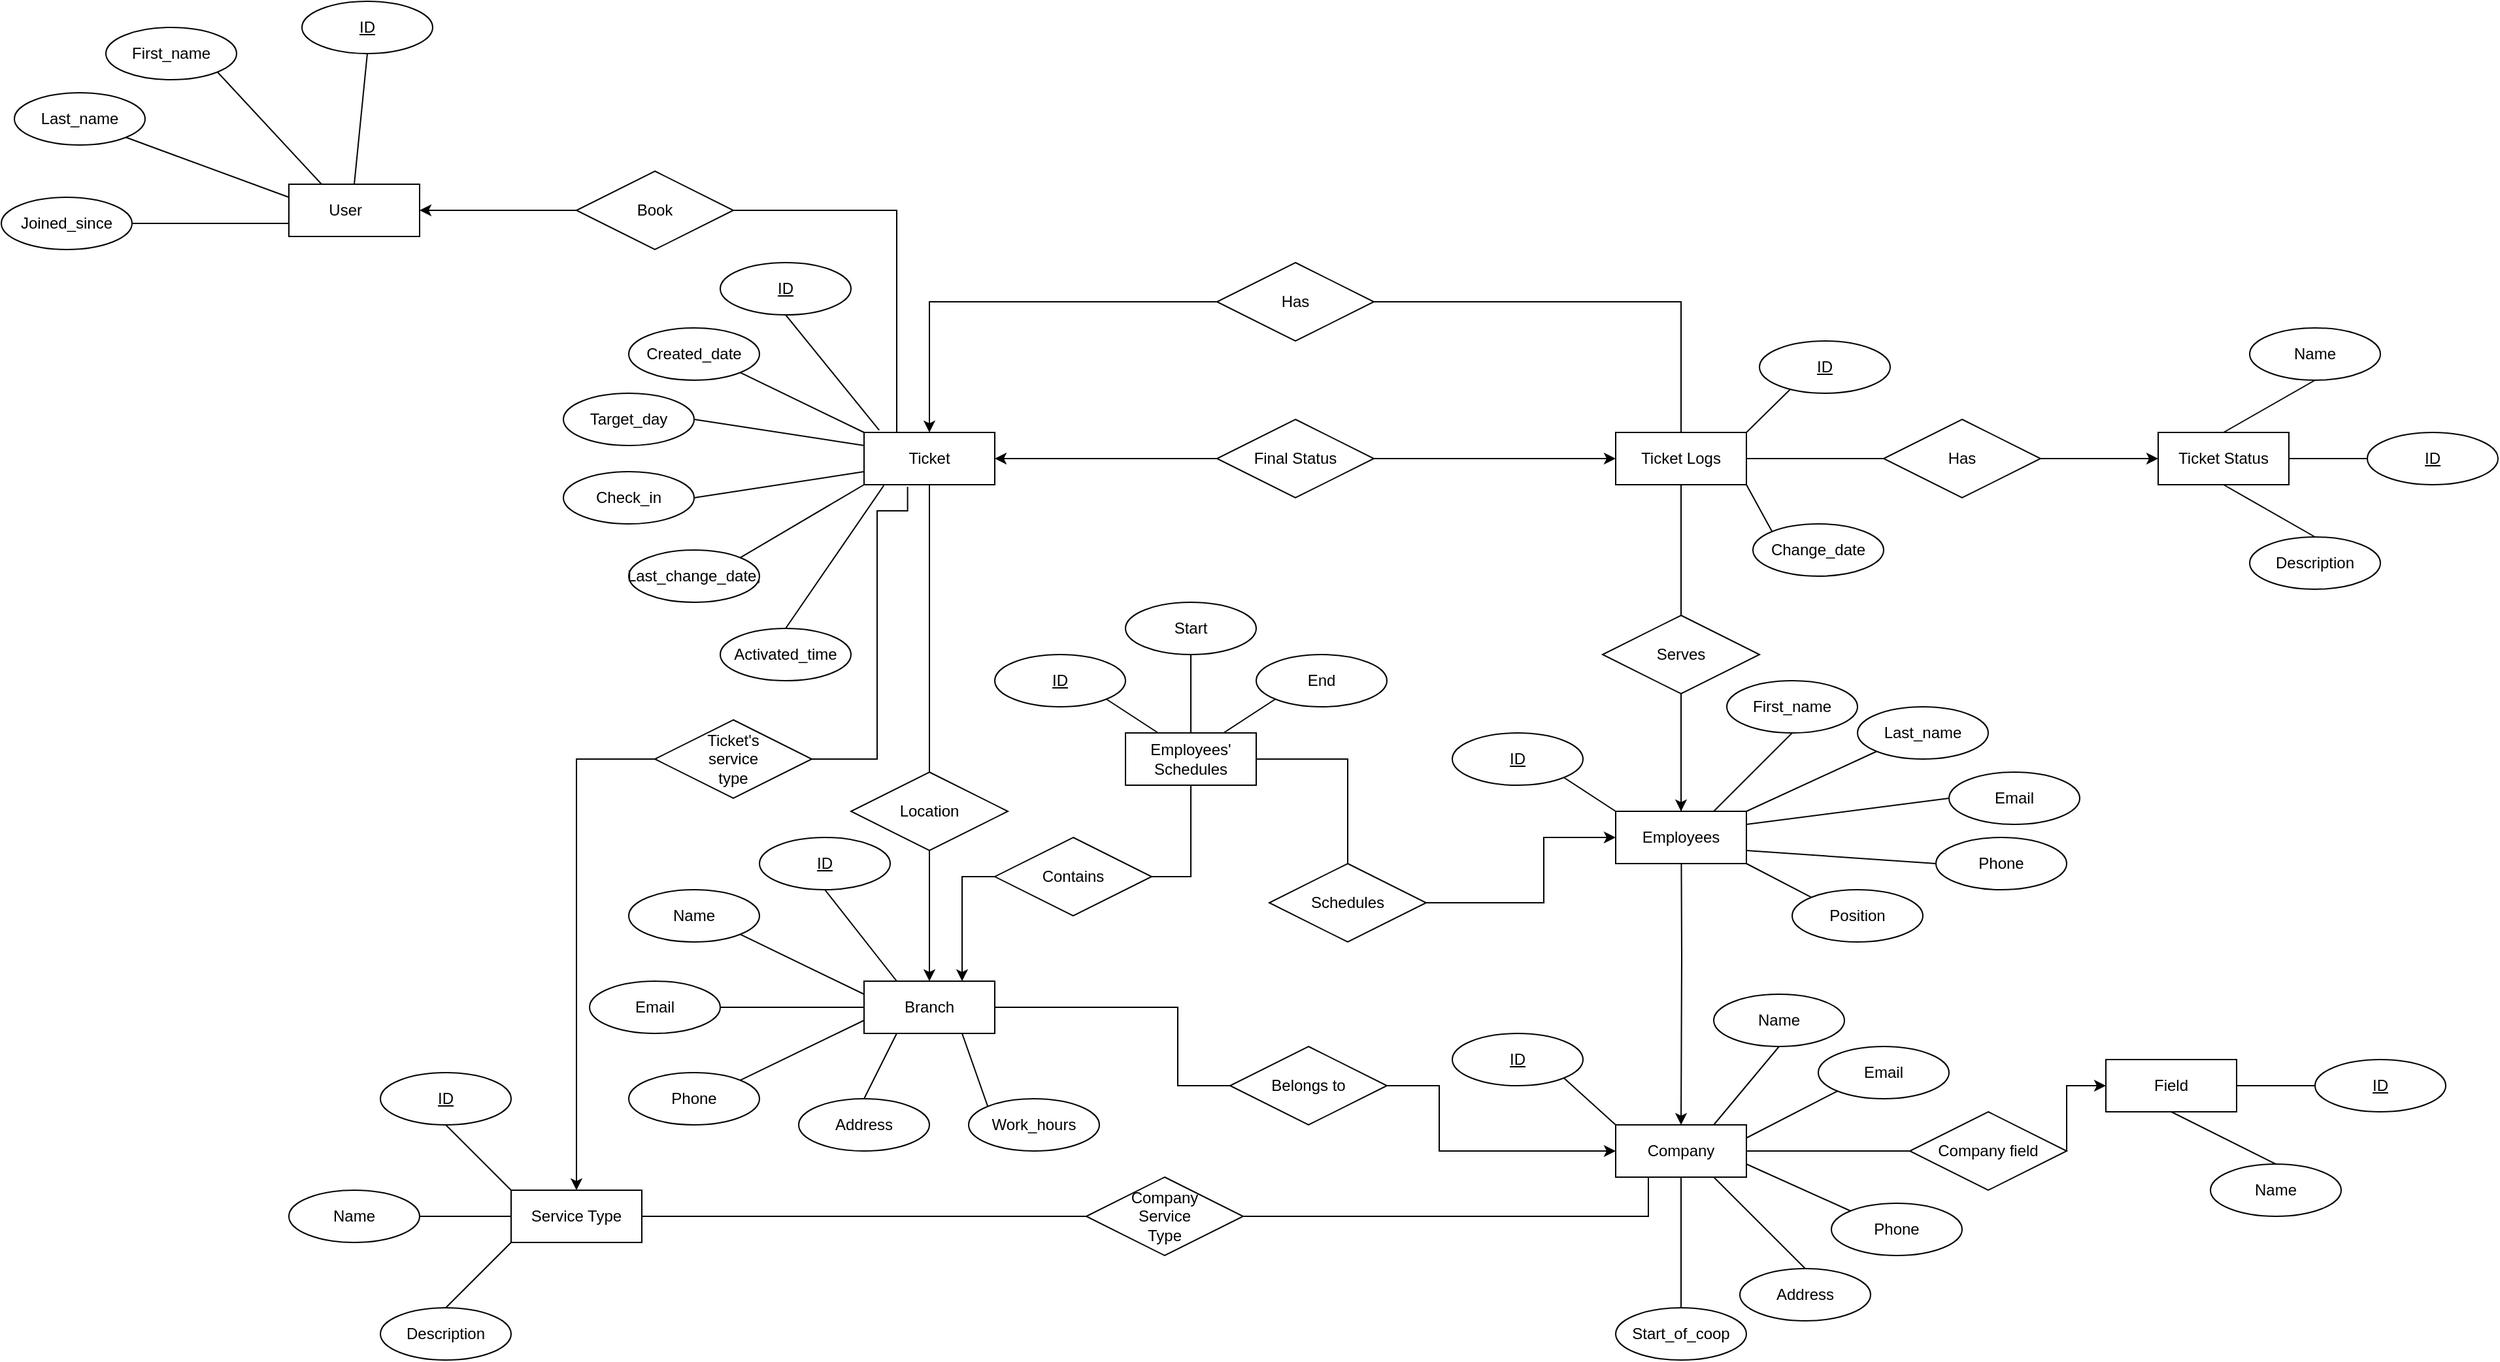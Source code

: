 <mxfile version="17.4.4" type="device"><diagram id="R2lEEEUBdFMjLlhIrx00" name="Page-1"><mxGraphModel dx="1632" dy="1511" grid="1" gridSize="10" guides="1" tooltips="1" connect="1" arrows="1" fold="1" page="1" pageScale="1" pageWidth="850" pageHeight="1100" math="0" shadow="0" extFonts="Permanent Marker^https://fonts.googleapis.com/css?family=Permanent+Marker"><root><mxCell id="0"/><mxCell id="1" parent="0"/><mxCell id="f32I_jaDUziuKx1QwzLD-4" style="edgeStyle=orthogonalEdgeStyle;rounded=0;orthogonalLoop=1;jettySize=auto;html=1;entryX=0;entryY=0.5;entryDx=0;entryDy=0;startArrow=classic;startFill=1;exitX=1;exitY=0.5;exitDx=0;exitDy=0;" parent="1" source="PbuRHkahf-0StaOSiOaG-1" target="PbuRHkahf-0StaOSiOaG-6" edge="1"><mxGeometry relative="1" as="geometry"><mxPoint x="20" y="30" as="sourcePoint"/><mxPoint x="425" y="30.0" as="targetPoint"/></mxGeometry></mxCell><mxCell id="f32I_jaDUziuKx1QwzLD-9" style="edgeStyle=orthogonalEdgeStyle;rounded=0;orthogonalLoop=1;jettySize=auto;html=1;entryX=0.5;entryY=0;entryDx=0;entryDy=0;startArrow=classic;startFill=1;endArrow=none;endFill=0;exitX=0.5;exitY=0;exitDx=0;exitDy=0;" parent="1" source="PbuRHkahf-0StaOSiOaG-1" target="PbuRHkahf-0StaOSiOaG-6" edge="1"><mxGeometry relative="1" as="geometry"><Array as="points"><mxPoint x="-90" y="-90"/><mxPoint x="485" y="-90"/></Array><mxPoint x="-80" as="sourcePoint"/><mxPoint x="485" y="-2.274e-13" as="targetPoint"/></mxGeometry></mxCell><mxCell id="f32I_jaDUziuKx1QwzLD-21" style="edgeStyle=orthogonalEdgeStyle;rounded=0;orthogonalLoop=1;jettySize=auto;html=1;exitX=0.5;exitY=1;exitDx=0;exitDy=0;startArrow=none;startFill=0;endArrow=classic;endFill=1;entryX=0.5;entryY=0;entryDx=0;entryDy=0;" parent="1" source="kaoQ8aSlirqTVfBg7aQL-9" target="PbuRHkahf-0StaOSiOaG-14" edge="1"><mxGeometry relative="1" as="geometry"><mxPoint x="-100" y="60" as="sourcePoint"/><mxPoint x="-100" y="420" as="targetPoint"/><Array as="points"/></mxGeometry></mxCell><mxCell id="f32I_jaDUziuKx1QwzLD-6" style="edgeStyle=orthogonalEdgeStyle;rounded=0;orthogonalLoop=1;jettySize=auto;html=1;startArrow=none;startFill=0;endArrow=classic;endFill=1;exitX=1;exitY=0.5;exitDx=0;exitDy=0;entryX=0;entryY=0.5;entryDx=0;entryDy=0;" parent="1" source="PbuRHkahf-0StaOSiOaG-6" target="PbuRHkahf-0StaOSiOaG-24" edge="1"><mxGeometry relative="1" as="geometry"><mxPoint x="740" y="30.0" as="sourcePoint"/><mxPoint x="830" y="30" as="targetPoint"/></mxGeometry></mxCell><mxCell id="f32I_jaDUziuKx1QwzLD-15" style="edgeStyle=orthogonalEdgeStyle;rounded=0;orthogonalLoop=1;jettySize=auto;html=1;exitX=0.5;exitY=1;exitDx=0;exitDy=0;entryX=0.5;entryY=0;entryDx=0;entryDy=0;startArrow=none;startFill=0;endArrow=classic;endFill=1;" parent="1" source="PbuRHkahf-0StaOSiOaG-6" target="PbuRHkahf-0StaOSiOaG-10" edge="1"><mxGeometry relative="1" as="geometry"><mxPoint x="485" y="60.0" as="sourcePoint"/><mxPoint x="485" y="220.0" as="targetPoint"/></mxGeometry></mxCell><mxCell id="f32I_jaDUziuKx1QwzLD-25" style="edgeStyle=orthogonalEdgeStyle;rounded=0;orthogonalLoop=1;jettySize=auto;html=1;startArrow=none;startFill=0;endArrow=classic;endFill=1;entryX=0.5;entryY=0;entryDx=0;entryDy=0;" parent="1" target="PbuRHkahf-0StaOSiOaG-11" edge="1"><mxGeometry relative="1" as="geometry"><mxPoint x="485" y="420" as="targetPoint"/><mxPoint x="485" y="280.0" as="sourcePoint"/></mxGeometry></mxCell><mxCell id="f32I_jaDUziuKx1QwzLD-23" style="edgeStyle=orthogonalEdgeStyle;rounded=0;orthogonalLoop=1;jettySize=auto;html=1;startArrow=none;startFill=0;endArrow=classic;endFill=1;exitX=1;exitY=0.5;exitDx=0;exitDy=0;entryX=0;entryY=0.5;entryDx=0;entryDy=0;" parent="1" source="kaoQ8aSlirqTVfBg7aQL-13" target="PbuRHkahf-0StaOSiOaG-23" edge="1"><mxGeometry relative="1" as="geometry"><mxPoint x="850.0" y="450" as="targetPoint"/><mxPoint x="545" y="450" as="sourcePoint"/><Array as="points"><mxPoint x="780" y="560"/><mxPoint x="780" y="510"/></Array></mxGeometry></mxCell><mxCell id="f32I_jaDUziuKx1QwzLD-22" style="edgeStyle=orthogonalEdgeStyle;rounded=0;orthogonalLoop=1;jettySize=auto;html=1;entryX=0;entryY=0.5;entryDx=0;entryDy=0;startArrow=none;startFill=0;endArrow=classic;endFill=1;exitX=1;exitY=0.5;exitDx=0;exitDy=0;" parent="1" source="kaoQ8aSlirqTVfBg7aQL-11" target="PbuRHkahf-0StaOSiOaG-11" edge="1"><mxGeometry relative="1" as="geometry"><mxPoint x="20" y="450" as="sourcePoint"/><mxPoint x="425" y="450" as="targetPoint"/><Array as="points"><mxPoint x="300" y="510"/><mxPoint x="300" y="560"/></Array></mxGeometry></mxCell><mxCell id="f32I_jaDUziuKx1QwzLD-26" style="edgeStyle=orthogonalEdgeStyle;rounded=0;orthogonalLoop=1;jettySize=auto;html=1;exitX=0.75;exitY=0;exitDx=0;exitDy=0;startArrow=classic;startFill=1;endArrow=none;endFill=0;entryX=0.5;entryY=1;entryDx=0;entryDy=0;" parent="1" source="PbuRHkahf-0StaOSiOaG-14" target="PbuRHkahf-0StaOSiOaG-13" edge="1"><mxGeometry relative="1" as="geometry"><mxPoint x="100" y="300" as="targetPoint"/><mxPoint x="-40" y="420" as="sourcePoint"/><Array as="points"><mxPoint x="-65" y="350"/><mxPoint x="110" y="350"/></Array></mxGeometry></mxCell><mxCell id="PbuRHkahf-0StaOSiOaG-20" style="edgeStyle=orthogonalEdgeStyle;rounded=0;orthogonalLoop=1;jettySize=auto;html=1;entryX=0.5;entryY=0;entryDx=0;entryDy=0;exitX=0.333;exitY=1.042;exitDx=0;exitDy=0;exitPerimeter=0;" parent="1" source="PbuRHkahf-0StaOSiOaG-1" target="PbuRHkahf-0StaOSiOaG-16" edge="1"><mxGeometry relative="1" as="geometry"><Array as="points"><mxPoint x="-107" y="70"/><mxPoint x="-130" y="70"/><mxPoint x="-130" y="260"/><mxPoint x="-360" y="260"/></Array><mxPoint x="-110" y="70" as="sourcePoint"/></mxGeometry></mxCell><mxCell id="PbuRHkahf-0StaOSiOaG-27" style="edgeStyle=orthogonalEdgeStyle;rounded=0;orthogonalLoop=1;jettySize=auto;html=1;exitX=0;exitY=0.5;exitDx=0;exitDy=0;entryX=1;entryY=0.5;entryDx=0;entryDy=0;endArrow=classic;endFill=1;startArrow=none;" parent="1" source="kaoQ8aSlirqTVfBg7aQL-6" target="PbuRHkahf-0StaOSiOaG-25" edge="1"><mxGeometry relative="1" as="geometry"/></mxCell><mxCell id="PbuRHkahf-0StaOSiOaG-1" value="Ticket" style="whiteSpace=wrap;html=1;align=center;" parent="1" vertex="1"><mxGeometry x="-140" y="10" width="100" height="40" as="geometry"/></mxCell><mxCell id="PbuRHkahf-0StaOSiOaG-4" value="Final Status" style="shape=rhombus;perimeter=rhombusPerimeter;whiteSpace=wrap;html=1;align=center;" parent="1" vertex="1"><mxGeometry x="130" width="120" height="60" as="geometry"/></mxCell><mxCell id="PbuRHkahf-0StaOSiOaG-6" value="Ticket Logs" style="whiteSpace=wrap;html=1;align=center;" parent="1" vertex="1"><mxGeometry x="435" y="10" width="100" height="40" as="geometry"/></mxCell><mxCell id="PbuRHkahf-0StaOSiOaG-7" value="Has" style="shape=rhombus;perimeter=rhombusPerimeter;whiteSpace=wrap;html=1;align=center;" parent="1" vertex="1"><mxGeometry x="130" y="-120" width="120" height="60" as="geometry"/></mxCell><mxCell id="PbuRHkahf-0StaOSiOaG-8" value="Has" style="shape=rhombus;perimeter=rhombusPerimeter;whiteSpace=wrap;html=1;align=center;" parent="1" vertex="1"><mxGeometry x="640" width="120" height="60" as="geometry"/></mxCell><mxCell id="PbuRHkahf-0StaOSiOaG-9" value="Serves" style="shape=rhombus;perimeter=rhombusPerimeter;whiteSpace=wrap;html=1;align=center;" parent="1" vertex="1"><mxGeometry x="425" y="150" width="120" height="60" as="geometry"/></mxCell><mxCell id="PbuRHkahf-0StaOSiOaG-10" value="Employees" style="whiteSpace=wrap;html=1;align=center;" parent="1" vertex="1"><mxGeometry x="435" y="300" width="100" height="40" as="geometry"/></mxCell><mxCell id="PbuRHkahf-0StaOSiOaG-11" value="Company" style="whiteSpace=wrap;html=1;align=center;" parent="1" vertex="1"><mxGeometry x="435" y="540" width="100" height="40" as="geometry"/></mxCell><mxCell id="PbuRHkahf-0StaOSiOaG-110" style="edgeStyle=orthogonalEdgeStyle;rounded=0;orthogonalLoop=1;jettySize=auto;html=1;exitX=1;exitY=0.5;exitDx=0;exitDy=0;entryX=0;entryY=0.5;entryDx=0;entryDy=0;endArrow=classic;endFill=1;" parent="1" source="PbuRHkahf-0StaOSiOaG-13" target="PbuRHkahf-0StaOSiOaG-10" edge="1"><mxGeometry relative="1" as="geometry"><Array as="points"><mxPoint x="230" y="260"/><mxPoint x="230" y="370"/><mxPoint x="380" y="370"/><mxPoint x="380" y="320"/></Array></mxGeometry></mxCell><mxCell id="PbuRHkahf-0StaOSiOaG-13" value="Employees' Schedules" style="whiteSpace=wrap;html=1;align=center;" parent="1" vertex="1"><mxGeometry x="60" y="240" width="100" height="40" as="geometry"/></mxCell><mxCell id="PbuRHkahf-0StaOSiOaG-14" value="Branch" style="whiteSpace=wrap;html=1;align=center;" parent="1" vertex="1"><mxGeometry x="-140" y="430" width="100" height="40" as="geometry"/></mxCell><mxCell id="PbuRHkahf-0StaOSiOaG-15" value="Contains" style="shape=rhombus;perimeter=rhombusPerimeter;whiteSpace=wrap;html=1;align=center;" parent="1" vertex="1"><mxGeometry x="-40" y="320" width="120" height="60" as="geometry"/></mxCell><mxCell id="PbuRHkahf-0StaOSiOaG-21" style="edgeStyle=orthogonalEdgeStyle;rounded=0;orthogonalLoop=1;jettySize=auto;html=1;exitX=1;exitY=0.5;exitDx=0;exitDy=0;endArrow=none;endFill=0;entryX=0.25;entryY=1;entryDx=0;entryDy=0;" parent="1" source="PbuRHkahf-0StaOSiOaG-16" target="PbuRHkahf-0StaOSiOaG-11" edge="1"><mxGeometry relative="1" as="geometry"><mxPoint x="470" y="560" as="targetPoint"/><Array as="points"><mxPoint x="460" y="610"/></Array></mxGeometry></mxCell><mxCell id="PbuRHkahf-0StaOSiOaG-16" value="Service Type" style="whiteSpace=wrap;html=1;align=center;" parent="1" vertex="1"><mxGeometry x="-410" y="590" width="100" height="40" as="geometry"/></mxCell><mxCell id="PbuRHkahf-0StaOSiOaG-22" value="Company&lt;br&gt;&amp;nbsp;Service&amp;nbsp;&lt;br&gt;Type" style="shape=rhombus;perimeter=rhombusPerimeter;whiteSpace=wrap;html=1;align=center;" parent="1" vertex="1"><mxGeometry x="30" y="580" width="120" height="60" as="geometry"/></mxCell><mxCell id="PbuRHkahf-0StaOSiOaG-23" value="Field" style="whiteSpace=wrap;html=1;align=center;" parent="1" vertex="1"><mxGeometry x="810" y="490" width="100" height="40" as="geometry"/></mxCell><mxCell id="PbuRHkahf-0StaOSiOaG-24" value="Ticket Status" style="whiteSpace=wrap;html=1;align=center;" parent="1" vertex="1"><mxGeometry x="850" y="10" width="100" height="40" as="geometry"/></mxCell><mxCell id="PbuRHkahf-0StaOSiOaG-25" value="&amp;nbsp;User&amp;nbsp; &amp;nbsp; &amp;nbsp;" style="whiteSpace=wrap;html=1;align=center;" parent="1" vertex="1"><mxGeometry x="-580" y="-180" width="100" height="40" as="geometry"/></mxCell><mxCell id="PbuRHkahf-0StaOSiOaG-29" value="First_name" style="ellipse;whiteSpace=wrap;html=1;align=center;" parent="1" vertex="1"><mxGeometry x="-720" y="-300" width="100" height="40" as="geometry"/></mxCell><mxCell id="PbuRHkahf-0StaOSiOaG-40" value="Last_name" style="ellipse;whiteSpace=wrap;html=1;align=center;" parent="1" vertex="1"><mxGeometry x="-790" y="-250" width="100" height="40" as="geometry"/></mxCell><mxCell id="PbuRHkahf-0StaOSiOaG-45" value="" style="endArrow=none;html=1;rounded=0;exitX=1;exitY=1;exitDx=0;exitDy=0;entryX=0.25;entryY=0;entryDx=0;entryDy=0;" parent="1" source="PbuRHkahf-0StaOSiOaG-29" target="PbuRHkahf-0StaOSiOaG-25" edge="1"><mxGeometry relative="1" as="geometry"><mxPoint x="-680" y="-160" as="sourcePoint"/><mxPoint x="-520" y="-160" as="targetPoint"/></mxGeometry></mxCell><mxCell id="PbuRHkahf-0StaOSiOaG-47" value="" style="endArrow=none;html=1;rounded=0;exitX=1;exitY=1;exitDx=0;exitDy=0;entryX=0;entryY=0.25;entryDx=0;entryDy=0;" parent="1" source="PbuRHkahf-0StaOSiOaG-40" target="PbuRHkahf-0StaOSiOaG-25" edge="1"><mxGeometry relative="1" as="geometry"><mxPoint x="-660" y="-250" as="sourcePoint"/><mxPoint x="-545" y="-170" as="targetPoint"/><Array as="points"/></mxGeometry></mxCell><mxCell id="PbuRHkahf-0StaOSiOaG-53" value="Last_change_date," style="ellipse;whiteSpace=wrap;html=1;align=center;" parent="1" vertex="1"><mxGeometry x="-320" y="100" width="100" height="40" as="geometry"/></mxCell><mxCell id="PbuRHkahf-0StaOSiOaG-57" value="Check_in" style="ellipse;whiteSpace=wrap;html=1;align=center;" parent="1" vertex="1"><mxGeometry x="-370" y="40" width="100" height="40" as="geometry"/></mxCell><mxCell id="PbuRHkahf-0StaOSiOaG-58" value="Target_day" style="ellipse;whiteSpace=wrap;html=1;align=center;" parent="1" vertex="1"><mxGeometry x="-370" y="-20" width="100" height="40" as="geometry"/></mxCell><mxCell id="PbuRHkahf-0StaOSiOaG-59" value="Created_date" style="ellipse;whiteSpace=wrap;html=1;align=center;" parent="1" vertex="1"><mxGeometry x="-320" y="-70" width="100" height="40" as="geometry"/></mxCell><mxCell id="PbuRHkahf-0StaOSiOaG-60" value="ID" style="ellipse;whiteSpace=wrap;html=1;align=center;fontStyle=4;" parent="1" vertex="1"><mxGeometry x="-250" y="-120" width="100" height="40" as="geometry"/></mxCell><mxCell id="PbuRHkahf-0StaOSiOaG-61" value="Activated_time" style="ellipse;whiteSpace=wrap;html=1;align=center;" parent="1" vertex="1"><mxGeometry x="-250" y="160" width="100" height="40" as="geometry"/></mxCell><mxCell id="PbuRHkahf-0StaOSiOaG-63" value="" style="endArrow=none;html=1;rounded=0;entryX=0;entryY=0.75;entryDx=0;entryDy=0;" parent="1" target="PbuRHkahf-0StaOSiOaG-1" edge="1"><mxGeometry relative="1" as="geometry"><mxPoint x="-270" y="60" as="sourcePoint"/><mxPoint x="-110" y="60" as="targetPoint"/></mxGeometry></mxCell><mxCell id="PbuRHkahf-0StaOSiOaG-64" value="" style="endArrow=none;html=1;rounded=0;entryX=0;entryY=0.25;entryDx=0;entryDy=0;exitX=1;exitY=0.5;exitDx=0;exitDy=0;" parent="1" source="PbuRHkahf-0StaOSiOaG-58" target="PbuRHkahf-0StaOSiOaG-1" edge="1"><mxGeometry relative="1" as="geometry"><mxPoint x="-260" y="70" as="sourcePoint"/><mxPoint x="-130.0" y="50" as="targetPoint"/></mxGeometry></mxCell><mxCell id="PbuRHkahf-0StaOSiOaG-65" value="" style="endArrow=none;html=1;rounded=0;entryX=0;entryY=1;entryDx=0;entryDy=0;exitX=1;exitY=0;exitDx=0;exitDy=0;" parent="1" source="PbuRHkahf-0StaOSiOaG-53" target="PbuRHkahf-0StaOSiOaG-1" edge="1"><mxGeometry relative="1" as="geometry"><mxPoint x="-260" y="70" as="sourcePoint"/><mxPoint x="-130.0" y="50" as="targetPoint"/></mxGeometry></mxCell><mxCell id="PbuRHkahf-0StaOSiOaG-66" value="" style="endArrow=none;html=1;rounded=0;entryX=0.151;entryY=1.016;entryDx=0;entryDy=0;exitX=0.5;exitY=0;exitDx=0;exitDy=0;entryPerimeter=0;" parent="1" source="PbuRHkahf-0StaOSiOaG-61" target="PbuRHkahf-0StaOSiOaG-1" edge="1"><mxGeometry relative="1" as="geometry"><mxPoint x="-210.0" y="130" as="sourcePoint"/><mxPoint x="-130.0" y="60" as="targetPoint"/></mxGeometry></mxCell><mxCell id="PbuRHkahf-0StaOSiOaG-67" value="" style="endArrow=none;html=1;rounded=0;entryX=0.116;entryY=-0.043;entryDx=0;entryDy=0;exitX=0.5;exitY=1;exitDx=0;exitDy=0;entryPerimeter=0;" parent="1" source="PbuRHkahf-0StaOSiOaG-60" target="PbuRHkahf-0StaOSiOaG-1" edge="1"><mxGeometry relative="1" as="geometry"><mxPoint x="-260.0" y="10" as="sourcePoint"/><mxPoint x="-130.0" y="30" as="targetPoint"/></mxGeometry></mxCell><mxCell id="PbuRHkahf-0StaOSiOaG-68" value="" style="endArrow=none;html=1;rounded=0;exitX=1;exitY=1;exitDx=0;exitDy=0;entryX=0;entryY=0;entryDx=0;entryDy=0;" parent="1" source="PbuRHkahf-0StaOSiOaG-59" target="PbuRHkahf-0StaOSiOaG-1" edge="1"><mxGeometry relative="1" as="geometry"><mxPoint x="-190.0" y="-70" as="sourcePoint"/><mxPoint x="-170" as="targetPoint"/><Array as="points"/></mxGeometry></mxCell><mxCell id="PbuRHkahf-0StaOSiOaG-69" value="ID" style="ellipse;whiteSpace=wrap;html=1;align=center;fontStyle=4;" parent="1" vertex="1"><mxGeometry x="545" y="-60" width="100" height="40" as="geometry"/></mxCell><mxCell id="PbuRHkahf-0StaOSiOaG-72" value="Change_date" style="ellipse;whiteSpace=wrap;html=1;align=center;" parent="1" vertex="1"><mxGeometry x="540" y="80" width="100" height="40" as="geometry"/></mxCell><mxCell id="PbuRHkahf-0StaOSiOaG-74" value="" style="endArrow=none;html=1;rounded=0;entryX=0;entryY=0;entryDx=0;entryDy=0;exitX=1;exitY=1;exitDx=0;exitDy=0;" parent="1" source="PbuRHkahf-0StaOSiOaG-6" target="PbuRHkahf-0StaOSiOaG-72" edge="1"><mxGeometry relative="1" as="geometry"><mxPoint x="500" y="40" as="sourcePoint"/><mxPoint x="660" y="40" as="targetPoint"/></mxGeometry></mxCell><mxCell id="PbuRHkahf-0StaOSiOaG-75" value="" style="endArrow=none;html=1;rounded=0;entryX=0.234;entryY=0.928;entryDx=0;entryDy=0;exitX=1;exitY=0;exitDx=0;exitDy=0;entryPerimeter=0;" parent="1" source="PbuRHkahf-0StaOSiOaG-6" target="PbuRHkahf-0StaOSiOaG-69" edge="1"><mxGeometry relative="1" as="geometry"><mxPoint x="545" y="60" as="sourcePoint"/><mxPoint x="624.854" y="95.774" as="targetPoint"/></mxGeometry></mxCell><mxCell id="PbuRHkahf-0StaOSiOaG-77" value="ID" style="ellipse;whiteSpace=wrap;html=1;align=center;fontStyle=4;" parent="1" vertex="1"><mxGeometry x="310" y="470" width="100" height="40" as="geometry"/></mxCell><mxCell id="PbuRHkahf-0StaOSiOaG-79" value="" style="endArrow=none;html=1;rounded=0;entryX=0;entryY=0;entryDx=0;entryDy=0;exitX=1;exitY=1;exitDx=0;exitDy=0;" parent="1" source="PbuRHkahf-0StaOSiOaG-77" target="PbuRHkahf-0StaOSiOaG-11" edge="1"><mxGeometry relative="1" as="geometry"><mxPoint x="400" y="460" as="sourcePoint"/><mxPoint x="560" y="460" as="targetPoint"/></mxGeometry></mxCell><mxCell id="PbuRHkahf-0StaOSiOaG-81" value="Name" style="ellipse;whiteSpace=wrap;html=1;align=center;" parent="1" vertex="1"><mxGeometry x="510" y="440" width="100" height="40" as="geometry"/></mxCell><mxCell id="PbuRHkahf-0StaOSiOaG-82" value="Email" style="ellipse;whiteSpace=wrap;html=1;align=center;" parent="1" vertex="1"><mxGeometry x="590" y="480" width="100" height="40" as="geometry"/></mxCell><mxCell id="PbuRHkahf-0StaOSiOaG-83" value="" style="endArrow=none;html=1;rounded=0;entryX=0.5;entryY=1;entryDx=0;entryDy=0;exitX=0.75;exitY=0;exitDx=0;exitDy=0;" parent="1" source="PbuRHkahf-0StaOSiOaG-11" target="PbuRHkahf-0StaOSiOaG-81" edge="1"><mxGeometry relative="1" as="geometry"><mxPoint x="540" y="490" as="sourcePoint"/><mxPoint x="740" y="520" as="targetPoint"/></mxGeometry></mxCell><mxCell id="PbuRHkahf-0StaOSiOaG-84" value="" style="endArrow=none;html=1;rounded=0;exitX=1;exitY=0.25;exitDx=0;exitDy=0;entryX=0;entryY=1;entryDx=0;entryDy=0;" parent="1" source="PbuRHkahf-0StaOSiOaG-11" target="PbuRHkahf-0StaOSiOaG-82" edge="1"><mxGeometry relative="1" as="geometry"><mxPoint x="560" y="530" as="sourcePoint"/><mxPoint x="740" y="520" as="targetPoint"/></mxGeometry></mxCell><mxCell id="PbuRHkahf-0StaOSiOaG-85" value="Phone" style="ellipse;whiteSpace=wrap;html=1;align=center;" parent="1" vertex="1"><mxGeometry x="600" y="600" width="100" height="40" as="geometry"/></mxCell><mxCell id="PbuRHkahf-0StaOSiOaG-86" value="" style="endArrow=none;html=1;rounded=0;entryX=0;entryY=0;entryDx=0;entryDy=0;exitX=1;exitY=0.75;exitDx=0;exitDy=0;" parent="1" source="PbuRHkahf-0StaOSiOaG-11" target="PbuRHkahf-0StaOSiOaG-85" edge="1"><mxGeometry relative="1" as="geometry"><mxPoint x="530" y="540" as="sourcePoint"/><mxPoint x="614.854" y="484.226" as="targetPoint"/></mxGeometry></mxCell><mxCell id="PbuRHkahf-0StaOSiOaG-87" value="Address" style="ellipse;whiteSpace=wrap;html=1;align=center;" parent="1" vertex="1"><mxGeometry x="530" y="650" width="100" height="40" as="geometry"/></mxCell><mxCell id="PbuRHkahf-0StaOSiOaG-88" value="" style="endArrow=none;html=1;rounded=0;entryX=0.5;entryY=0;entryDx=0;entryDy=0;exitX=0.75;exitY=1;exitDx=0;exitDy=0;" parent="1" source="PbuRHkahf-0StaOSiOaG-11" target="PbuRHkahf-0StaOSiOaG-87" edge="1"><mxGeometry relative="1" as="geometry"><mxPoint x="545" y="530" as="sourcePoint"/><mxPoint x="614.854" y="555.774" as="targetPoint"/></mxGeometry></mxCell><mxCell id="PbuRHkahf-0StaOSiOaG-89" value="Start_of_coop" style="ellipse;whiteSpace=wrap;html=1;align=center;" parent="1" vertex="1"><mxGeometry x="435" y="680" width="100" height="40" as="geometry"/></mxCell><mxCell id="PbuRHkahf-0StaOSiOaG-90" value="" style="endArrow=none;html=1;rounded=0;entryX=0.5;entryY=1;entryDx=0;entryDy=0;exitX=0.5;exitY=0;exitDx=0;exitDy=0;" parent="1" source="PbuRHkahf-0StaOSiOaG-89" target="PbuRHkahf-0StaOSiOaG-11" edge="1"><mxGeometry relative="1" as="geometry"><mxPoint x="520" y="500" as="sourcePoint"/><mxPoint x="595" y="440" as="targetPoint"/></mxGeometry></mxCell><mxCell id="PbuRHkahf-0StaOSiOaG-91" value="ID" style="ellipse;whiteSpace=wrap;html=1;align=center;fontStyle=4;" parent="1" vertex="1"><mxGeometry x="-220" y="320" width="100" height="40" as="geometry"/></mxCell><mxCell id="PbuRHkahf-0StaOSiOaG-92" value="Name" style="ellipse;whiteSpace=wrap;html=1;align=center;" parent="1" vertex="1"><mxGeometry x="-320" y="360" width="100" height="40" as="geometry"/></mxCell><mxCell id="PbuRHkahf-0StaOSiOaG-93" value="Email" style="ellipse;whiteSpace=wrap;html=1;align=center;" parent="1" vertex="1"><mxGeometry x="-350" y="430" width="100" height="40" as="geometry"/></mxCell><mxCell id="PbuRHkahf-0StaOSiOaG-94" value="Phone" style="ellipse;whiteSpace=wrap;html=1;align=center;" parent="1" vertex="1"><mxGeometry x="-320" y="500" width="100" height="40" as="geometry"/></mxCell><mxCell id="PbuRHkahf-0StaOSiOaG-95" value="Address" style="ellipse;whiteSpace=wrap;html=1;align=center;" parent="1" vertex="1"><mxGeometry x="-190" y="520" width="100" height="40" as="geometry"/></mxCell><mxCell id="PbuRHkahf-0StaOSiOaG-96" value="Work_hours" style="ellipse;whiteSpace=wrap;html=1;align=center;" parent="1" vertex="1"><mxGeometry x="-60" y="520" width="100" height="40" as="geometry"/></mxCell><mxCell id="PbuRHkahf-0StaOSiOaG-98" value="" style="endArrow=none;html=1;rounded=0;exitX=0.5;exitY=1;exitDx=0;exitDy=0;entryX=0.25;entryY=0;entryDx=0;entryDy=0;" parent="1" source="PbuRHkahf-0StaOSiOaG-91" target="PbuRHkahf-0StaOSiOaG-14" edge="1"><mxGeometry relative="1" as="geometry"><mxPoint x="-220" y="380" as="sourcePoint"/><mxPoint x="-60" y="380" as="targetPoint"/></mxGeometry></mxCell><mxCell id="PbuRHkahf-0StaOSiOaG-99" value="" style="endArrow=none;html=1;rounded=0;exitX=1;exitY=1;exitDx=0;exitDy=0;entryX=0;entryY=0.25;entryDx=0;entryDy=0;" parent="1" source="PbuRHkahf-0StaOSiOaG-92" target="PbuRHkahf-0StaOSiOaG-14" edge="1"><mxGeometry relative="1" as="geometry"><mxPoint x="-180.0" y="370" as="sourcePoint"/><mxPoint x="-150" y="430" as="targetPoint"/></mxGeometry></mxCell><mxCell id="PbuRHkahf-0StaOSiOaG-100" value="" style="endArrow=none;html=1;rounded=0;exitX=1;exitY=0.5;exitDx=0;exitDy=0;entryX=0;entryY=0.5;entryDx=0;entryDy=0;" parent="1" source="PbuRHkahf-0StaOSiOaG-93" target="PbuRHkahf-0StaOSiOaG-14" edge="1"><mxGeometry relative="1" as="geometry"><mxPoint x="-210.0" y="410" as="sourcePoint"/><mxPoint x="-200" y="440" as="targetPoint"/></mxGeometry></mxCell><mxCell id="PbuRHkahf-0StaOSiOaG-101" value="" style="endArrow=none;html=1;rounded=0;exitX=1;exitY=0;exitDx=0;exitDy=0;entryX=0;entryY=0.75;entryDx=0;entryDy=0;" parent="1" source="PbuRHkahf-0StaOSiOaG-94" target="PbuRHkahf-0StaOSiOaG-14" edge="1"><mxGeometry relative="1" as="geometry"><mxPoint x="-224.854" y="404.226" as="sourcePoint"/><mxPoint x="-130.0" y="440" as="targetPoint"/></mxGeometry></mxCell><mxCell id="PbuRHkahf-0StaOSiOaG-102" value="" style="endArrow=none;html=1;rounded=0;exitX=0.5;exitY=0;exitDx=0;exitDy=0;entryX=0.25;entryY=1;entryDx=0;entryDy=0;" parent="1" source="PbuRHkahf-0StaOSiOaG-95" target="PbuRHkahf-0StaOSiOaG-14" edge="1"><mxGeometry relative="1" as="geometry"><mxPoint x="-180" y="430" as="sourcePoint"/><mxPoint x="-20" y="430" as="targetPoint"/></mxGeometry></mxCell><mxCell id="PbuRHkahf-0StaOSiOaG-103" value="" style="endArrow=none;html=1;rounded=0;exitX=0;exitY=0;exitDx=0;exitDy=0;entryX=0.75;entryY=1;entryDx=0;entryDy=0;" parent="1" source="PbuRHkahf-0StaOSiOaG-96" target="PbuRHkahf-0StaOSiOaG-14" edge="1"><mxGeometry relative="1" as="geometry"><mxPoint x="-130.0" y="530" as="sourcePoint"/><mxPoint x="-105.0" y="480" as="targetPoint"/></mxGeometry></mxCell><mxCell id="PbuRHkahf-0StaOSiOaG-104" value="ID" style="ellipse;whiteSpace=wrap;html=1;align=center;fontStyle=4;" parent="1" vertex="1"><mxGeometry x="-510" y="500" width="100" height="40" as="geometry"/></mxCell><mxCell id="PbuRHkahf-0StaOSiOaG-105" value="Name" style="ellipse;whiteSpace=wrap;html=1;align=center;" parent="1" vertex="1"><mxGeometry x="-580" y="590" width="100" height="40" as="geometry"/></mxCell><mxCell id="PbuRHkahf-0StaOSiOaG-106" value="Description" style="ellipse;whiteSpace=wrap;html=1;align=center;" parent="1" vertex="1"><mxGeometry x="-510" y="680" width="100" height="40" as="geometry"/></mxCell><mxCell id="PbuRHkahf-0StaOSiOaG-107" value="" style="endArrow=none;html=1;rounded=0;exitX=0.5;exitY=0;exitDx=0;exitDy=0;entryX=0;entryY=1;entryDx=0;entryDy=0;" parent="1" source="PbuRHkahf-0StaOSiOaG-106" target="PbuRHkahf-0StaOSiOaG-16" edge="1"><mxGeometry relative="1" as="geometry"><mxPoint x="-330" y="580" as="sourcePoint"/><mxPoint x="-170" y="580" as="targetPoint"/></mxGeometry></mxCell><mxCell id="PbuRHkahf-0StaOSiOaG-108" value="" style="endArrow=none;html=1;rounded=0;exitX=1;exitY=0.5;exitDx=0;exitDy=0;entryX=0;entryY=0.5;entryDx=0;entryDy=0;" parent="1" source="PbuRHkahf-0StaOSiOaG-105" target="PbuRHkahf-0StaOSiOaG-16" edge="1"><mxGeometry relative="1" as="geometry"><mxPoint x="-394.854" y="705.774" as="sourcePoint"/><mxPoint x="-350" y="640" as="targetPoint"/></mxGeometry></mxCell><mxCell id="PbuRHkahf-0StaOSiOaG-109" value="" style="endArrow=none;html=1;rounded=0;exitX=0.5;exitY=1;exitDx=0;exitDy=0;entryX=0;entryY=0;entryDx=0;entryDy=0;" parent="1" source="PbuRHkahf-0StaOSiOaG-104" target="PbuRHkahf-0StaOSiOaG-16" edge="1"><mxGeometry relative="1" as="geometry"><mxPoint x="-450" y="690" as="sourcePoint"/><mxPoint x="-400" y="640" as="targetPoint"/></mxGeometry></mxCell><mxCell id="PbuRHkahf-0StaOSiOaG-111" value="ID" style="ellipse;whiteSpace=wrap;html=1;align=center;fontStyle=4;" parent="1" vertex="1"><mxGeometry x="-40" y="180" width="100" height="40" as="geometry"/></mxCell><mxCell id="PbuRHkahf-0StaOSiOaG-112" value="Start" style="ellipse;whiteSpace=wrap;html=1;align=center;" parent="1" vertex="1"><mxGeometry x="60" y="140" width="100" height="40" as="geometry"/></mxCell><mxCell id="PbuRHkahf-0StaOSiOaG-113" value="End" style="ellipse;whiteSpace=wrap;html=1;align=center;" parent="1" vertex="1"><mxGeometry x="160" y="180" width="100" height="40" as="geometry"/></mxCell><mxCell id="PbuRHkahf-0StaOSiOaG-114" value="" style="endArrow=none;html=1;rounded=0;exitX=1;exitY=1;exitDx=0;exitDy=0;entryX=0.25;entryY=0;entryDx=0;entryDy=0;" parent="1" source="PbuRHkahf-0StaOSiOaG-111" target="PbuRHkahf-0StaOSiOaG-13" edge="1"><mxGeometry relative="1" as="geometry"><mxPoint x="102.5" y="150" as="sourcePoint"/><mxPoint x="207.5" y="200" as="targetPoint"/></mxGeometry></mxCell><mxCell id="PbuRHkahf-0StaOSiOaG-115" value="" style="endArrow=none;html=1;rounded=0;exitX=0.5;exitY=1;exitDx=0;exitDy=0;entryX=0.5;entryY=0;entryDx=0;entryDy=0;" parent="1" source="PbuRHkahf-0StaOSiOaG-112" target="PbuRHkahf-0StaOSiOaG-13" edge="1"><mxGeometry relative="1" as="geometry"><mxPoint x="142.5" y="140" as="sourcePoint"/><mxPoint x="182.5" y="210" as="targetPoint"/></mxGeometry></mxCell><mxCell id="PbuRHkahf-0StaOSiOaG-116" value="" style="endArrow=none;html=1;rounded=0;exitX=0;exitY=1;exitDx=0;exitDy=0;entryX=0.75;entryY=0;entryDx=0;entryDy=0;" parent="1" source="PbuRHkahf-0StaOSiOaG-113" target="PbuRHkahf-0StaOSiOaG-13" edge="1"><mxGeometry relative="1" as="geometry"><mxPoint x="112.5" y="180" as="sourcePoint"/><mxPoint x="182.5" y="220" as="targetPoint"/></mxGeometry></mxCell><mxCell id="PbuRHkahf-0StaOSiOaG-117" value="ID" style="ellipse;whiteSpace=wrap;html=1;align=center;fontStyle=4;" parent="1" vertex="1"><mxGeometry x="1010" y="10" width="100" height="40" as="geometry"/></mxCell><mxCell id="PbuRHkahf-0StaOSiOaG-118" value="Description" style="ellipse;whiteSpace=wrap;html=1;align=center;" parent="1" vertex="1"><mxGeometry x="920" y="90" width="100" height="40" as="geometry"/></mxCell><mxCell id="PbuRHkahf-0StaOSiOaG-119" value="Name" style="ellipse;whiteSpace=wrap;html=1;align=center;" parent="1" vertex="1"><mxGeometry x="920" y="-70" width="100" height="40" as="geometry"/></mxCell><mxCell id="PbuRHkahf-0StaOSiOaG-120" value="" style="endArrow=none;html=1;rounded=0;exitX=0.5;exitY=1;exitDx=0;exitDy=0;entryX=0.5;entryY=0;entryDx=0;entryDy=0;" parent="1" source="PbuRHkahf-0StaOSiOaG-119" target="PbuRHkahf-0StaOSiOaG-24" edge="1"><mxGeometry relative="1" as="geometry"><mxPoint x="970" y="-210" as="sourcePoint"/><mxPoint x="890" y="-160" as="targetPoint"/></mxGeometry></mxCell><mxCell id="PbuRHkahf-0StaOSiOaG-121" value="" style="endArrow=none;html=1;rounded=0;exitX=0.5;exitY=0;exitDx=0;exitDy=0;entryX=0.5;entryY=1;entryDx=0;entryDy=0;" parent="1" source="PbuRHkahf-0StaOSiOaG-118" target="PbuRHkahf-0StaOSiOaG-24" edge="1"><mxGeometry relative="1" as="geometry"><mxPoint x="905.146" y="-84.226" as="sourcePoint"/><mxPoint x="890" y="-180" as="targetPoint"/></mxGeometry></mxCell><mxCell id="PbuRHkahf-0StaOSiOaG-122" value="" style="endArrow=none;html=1;rounded=0;exitX=0;exitY=0.5;exitDx=0;exitDy=0;entryX=1;entryY=0.5;entryDx=0;entryDy=0;" parent="1" source="PbuRHkahf-0StaOSiOaG-117" target="PbuRHkahf-0StaOSiOaG-24" edge="1"><mxGeometry relative="1" as="geometry"><mxPoint x="850" y="-100" as="sourcePoint"/><mxPoint x="890" y="-200" as="targetPoint"/></mxGeometry></mxCell><mxCell id="PbuRHkahf-0StaOSiOaG-123" value="ID" style="ellipse;whiteSpace=wrap;html=1;align=center;fontStyle=4;" parent="1" vertex="1"><mxGeometry x="970" y="490" width="100" height="40" as="geometry"/></mxCell><mxCell id="PbuRHkahf-0StaOSiOaG-124" value="Name" style="ellipse;whiteSpace=wrap;html=1;align=center;" parent="1" vertex="1"><mxGeometry x="890" y="570" width="100" height="40" as="geometry"/></mxCell><mxCell id="PbuRHkahf-0StaOSiOaG-125" value="" style="endArrow=none;html=1;rounded=0;exitX=0.5;exitY=0;exitDx=0;exitDy=0;entryX=0.5;entryY=1;entryDx=0;entryDy=0;" parent="1" source="PbuRHkahf-0StaOSiOaG-124" target="PbuRHkahf-0StaOSiOaG-23" edge="1"><mxGeometry relative="1" as="geometry"><mxPoint x="1010" y="270" as="sourcePoint"/><mxPoint x="940" y="490" as="targetPoint"/></mxGeometry></mxCell><mxCell id="PbuRHkahf-0StaOSiOaG-126" value="" style="endArrow=none;html=1;rounded=0;exitX=0;exitY=0.5;exitDx=0;exitDy=0;entryX=1;entryY=0.5;entryDx=0;entryDy=0;" parent="1" source="PbuRHkahf-0StaOSiOaG-123" target="PbuRHkahf-0StaOSiOaG-23" edge="1"><mxGeometry relative="1" as="geometry"><mxPoint x="890" y="380" as="sourcePoint"/><mxPoint x="1010" y="500" as="targetPoint"/></mxGeometry></mxCell><mxCell id="PbuRHkahf-0StaOSiOaG-132" value="ID" style="ellipse;whiteSpace=wrap;html=1;align=center;fontStyle=4;" parent="1" vertex="1"><mxGeometry x="310" y="240" width="100" height="40" as="geometry"/></mxCell><mxCell id="PbuRHkahf-0StaOSiOaG-133" value="" style="endArrow=none;html=1;rounded=0;entryX=0;entryY=0;entryDx=0;entryDy=0;exitX=1;exitY=1;exitDx=0;exitDy=0;" parent="1" source="PbuRHkahf-0StaOSiOaG-132" edge="1"><mxGeometry relative="1" as="geometry"><mxPoint x="400" y="270" as="sourcePoint"/><mxPoint x="435" y="300" as="targetPoint"/></mxGeometry></mxCell><mxCell id="PbuRHkahf-0StaOSiOaG-134" value="First_name" style="ellipse;whiteSpace=wrap;html=1;align=center;" parent="1" vertex="1"><mxGeometry x="520" y="200" width="100" height="40" as="geometry"/></mxCell><mxCell id="PbuRHkahf-0StaOSiOaG-135" value="Email" style="ellipse;whiteSpace=wrap;html=1;align=center;" parent="1" vertex="1"><mxGeometry x="690" y="270" width="100" height="40" as="geometry"/></mxCell><mxCell id="PbuRHkahf-0StaOSiOaG-136" value="" style="endArrow=none;html=1;rounded=0;entryX=0.5;entryY=1;entryDx=0;entryDy=0;exitX=0.75;exitY=0;exitDx=0;exitDy=0;" parent="1" target="PbuRHkahf-0StaOSiOaG-134" edge="1"><mxGeometry relative="1" as="geometry"><mxPoint x="510" y="300" as="sourcePoint"/><mxPoint x="740" y="330" as="targetPoint"/></mxGeometry></mxCell><mxCell id="PbuRHkahf-0StaOSiOaG-137" value="" style="endArrow=none;html=1;rounded=0;exitX=1;exitY=0.25;exitDx=0;exitDy=0;entryX=0;entryY=0.5;entryDx=0;entryDy=0;" parent="1" target="PbuRHkahf-0StaOSiOaG-135" edge="1"><mxGeometry relative="1" as="geometry"><mxPoint x="535" y="310" as="sourcePoint"/><mxPoint x="740" y="330" as="targetPoint"/></mxGeometry></mxCell><mxCell id="PbuRHkahf-0StaOSiOaG-138" value="Phone" style="ellipse;whiteSpace=wrap;html=1;align=center;" parent="1" vertex="1"><mxGeometry x="680" y="320" width="100" height="40" as="geometry"/></mxCell><mxCell id="PbuRHkahf-0StaOSiOaG-139" value="" style="endArrow=none;html=1;rounded=0;entryX=0;entryY=0.5;entryDx=0;entryDy=0;exitX=1;exitY=0.75;exitDx=0;exitDy=0;" parent="1" target="PbuRHkahf-0StaOSiOaG-138" edge="1"><mxGeometry relative="1" as="geometry"><mxPoint x="535" y="330" as="sourcePoint"/><mxPoint x="614.854" y="294.226" as="targetPoint"/></mxGeometry></mxCell><mxCell id="PbuRHkahf-0StaOSiOaG-142" style="edgeStyle=orthogonalEdgeStyle;rounded=0;orthogonalLoop=1;jettySize=auto;html=1;exitX=0.5;exitY=1;exitDx=0;exitDy=0;endArrow=classic;endFill=1;" parent="1" source="PbuRHkahf-0StaOSiOaG-87" target="PbuRHkahf-0StaOSiOaG-87" edge="1"><mxGeometry relative="1" as="geometry"/></mxCell><mxCell id="PbuRHkahf-0StaOSiOaG-143" value="Last_name" style="ellipse;whiteSpace=wrap;html=1;align=center;" parent="1" vertex="1"><mxGeometry x="620" y="220" width="100" height="40" as="geometry"/></mxCell><mxCell id="PbuRHkahf-0StaOSiOaG-144" value="" style="endArrow=none;html=1;rounded=0;entryX=0;entryY=1;entryDx=0;entryDy=0;exitX=1;exitY=0;exitDx=0;exitDy=0;" parent="1" source="PbuRHkahf-0StaOSiOaG-10" target="PbuRHkahf-0StaOSiOaG-143" edge="1"><mxGeometry relative="1" as="geometry"><mxPoint x="620" y="300" as="sourcePoint"/><mxPoint x="850" y="330" as="targetPoint"/></mxGeometry></mxCell><mxCell id="PbuRHkahf-0StaOSiOaG-145" value="Position" style="ellipse;whiteSpace=wrap;html=1;align=center;" parent="1" vertex="1"><mxGeometry x="570" y="360" width="100" height="40" as="geometry"/></mxCell><mxCell id="PbuRHkahf-0StaOSiOaG-146" value="" style="endArrow=none;html=1;rounded=0;entryX=0;entryY=0;entryDx=0;entryDy=0;exitX=1;exitY=1;exitDx=0;exitDy=0;" parent="1" source="PbuRHkahf-0StaOSiOaG-10" target="PbuRHkahf-0StaOSiOaG-145" edge="1"><mxGeometry relative="1" as="geometry"><mxPoint x="545" y="340" as="sourcePoint"/><mxPoint x="710.0" y="340" as="targetPoint"/></mxGeometry></mxCell><mxCell id="kaoQ8aSlirqTVfBg7aQL-1" value="ID" style="ellipse;whiteSpace=wrap;html=1;align=center;fontStyle=4;" vertex="1" parent="1"><mxGeometry x="-570" y="-320" width="100" height="40" as="geometry"/></mxCell><mxCell id="kaoQ8aSlirqTVfBg7aQL-2" value="Joined_since" style="ellipse;whiteSpace=wrap;html=1;align=center;" vertex="1" parent="1"><mxGeometry x="-800" y="-170" width="100" height="40" as="geometry"/></mxCell><mxCell id="kaoQ8aSlirqTVfBg7aQL-3" value="" style="endArrow=none;html=1;rounded=0;entryX=0;entryY=0.75;entryDx=0;entryDy=0;exitX=1;exitY=0.5;exitDx=0;exitDy=0;" edge="1" parent="1" source="kaoQ8aSlirqTVfBg7aQL-2" target="PbuRHkahf-0StaOSiOaG-25"><mxGeometry relative="1" as="geometry"><mxPoint x="-700" y="-120" as="sourcePoint"/><mxPoint x="-590" y="-90" as="targetPoint"/><Array as="points"/></mxGeometry></mxCell><mxCell id="kaoQ8aSlirqTVfBg7aQL-5" value="" style="endArrow=none;html=1;rounded=0;exitX=0.5;exitY=1;exitDx=0;exitDy=0;entryX=0.5;entryY=0;entryDx=0;entryDy=0;" edge="1" parent="1" source="kaoQ8aSlirqTVfBg7aQL-1" target="PbuRHkahf-0StaOSiOaG-25"><mxGeometry relative="1" as="geometry"><mxPoint x="-624.645" y="-255.858" as="sourcePoint"/><mxPoint x="-545" y="-170" as="targetPoint"/></mxGeometry></mxCell><mxCell id="kaoQ8aSlirqTVfBg7aQL-6" value="Book" style="shape=rhombus;perimeter=rhombusPerimeter;whiteSpace=wrap;html=1;align=center;" vertex="1" parent="1"><mxGeometry x="-360" y="-190" width="120" height="60" as="geometry"/></mxCell><mxCell id="kaoQ8aSlirqTVfBg7aQL-7" value="" style="edgeStyle=orthogonalEdgeStyle;rounded=0;orthogonalLoop=1;jettySize=auto;html=1;exitX=0.25;exitY=0;exitDx=0;exitDy=0;entryX=1;entryY=0.5;entryDx=0;entryDy=0;endArrow=none;endFill=1;" edge="1" parent="1" source="PbuRHkahf-0StaOSiOaG-1" target="kaoQ8aSlirqTVfBg7aQL-6"><mxGeometry relative="1" as="geometry"><mxPoint x="-115" y="10" as="sourcePoint"/><mxPoint x="-480" y="-160" as="targetPoint"/></mxGeometry></mxCell><mxCell id="kaoQ8aSlirqTVfBg7aQL-8" value="Ticket's&lt;br&gt;service&lt;br&gt;type" style="shape=rhombus;perimeter=rhombusPerimeter;whiteSpace=wrap;html=1;align=center;" vertex="1" parent="1"><mxGeometry x="-300" y="230" width="120" height="60" as="geometry"/></mxCell><mxCell id="kaoQ8aSlirqTVfBg7aQL-9" value="Location" style="shape=rhombus;perimeter=rhombusPerimeter;whiteSpace=wrap;html=1;align=center;" vertex="1" parent="1"><mxGeometry x="-150" y="270" width="120" height="60" as="geometry"/></mxCell><mxCell id="kaoQ8aSlirqTVfBg7aQL-10" value="" style="edgeStyle=orthogonalEdgeStyle;rounded=0;orthogonalLoop=1;jettySize=auto;html=1;exitX=0.5;exitY=1;exitDx=0;exitDy=0;startArrow=none;startFill=0;endArrow=none;endFill=1;entryX=0.5;entryY=0;entryDx=0;entryDy=0;" edge="1" parent="1" source="PbuRHkahf-0StaOSiOaG-1" target="kaoQ8aSlirqTVfBg7aQL-9"><mxGeometry relative="1" as="geometry"><mxPoint x="-90" y="50" as="sourcePoint"/><mxPoint x="-90" y="430" as="targetPoint"/><Array as="points"/></mxGeometry></mxCell><mxCell id="kaoQ8aSlirqTVfBg7aQL-11" value="Belongs to" style="shape=rhombus;perimeter=rhombusPerimeter;whiteSpace=wrap;html=1;align=center;" vertex="1" parent="1"><mxGeometry x="140" y="480" width="120" height="60" as="geometry"/></mxCell><mxCell id="kaoQ8aSlirqTVfBg7aQL-12" value="" style="edgeStyle=orthogonalEdgeStyle;rounded=0;orthogonalLoop=1;jettySize=auto;html=1;entryX=0;entryY=0.5;entryDx=0;entryDy=0;startArrow=none;startFill=0;endArrow=none;endFill=1;exitX=1;exitY=0.5;exitDx=0;exitDy=0;" edge="1" parent="1" source="PbuRHkahf-0StaOSiOaG-14" target="kaoQ8aSlirqTVfBg7aQL-11"><mxGeometry relative="1" as="geometry"><mxPoint x="-40" y="450" as="sourcePoint"/><mxPoint x="435" y="560" as="targetPoint"/><Array as="points"><mxPoint x="100" y="450"/><mxPoint x="100" y="510"/></Array></mxGeometry></mxCell><mxCell id="kaoQ8aSlirqTVfBg7aQL-13" value="Company field" style="shape=rhombus;perimeter=rhombusPerimeter;whiteSpace=wrap;html=1;align=center;" vertex="1" parent="1"><mxGeometry x="660" y="530" width="120" height="60" as="geometry"/></mxCell><mxCell id="kaoQ8aSlirqTVfBg7aQL-14" value="" style="edgeStyle=orthogonalEdgeStyle;rounded=0;orthogonalLoop=1;jettySize=auto;html=1;startArrow=none;startFill=0;endArrow=none;endFill=1;exitX=1;exitY=0.5;exitDx=0;exitDy=0;entryX=0;entryY=0.5;entryDx=0;entryDy=0;" edge="1" parent="1" source="PbuRHkahf-0StaOSiOaG-11" target="kaoQ8aSlirqTVfBg7aQL-13"><mxGeometry relative="1" as="geometry"><mxPoint x="810" y="510" as="targetPoint"/><mxPoint x="535" y="560" as="sourcePoint"/><Array as="points"/></mxGeometry></mxCell><mxCell id="kaoQ8aSlirqTVfBg7aQL-18" value="Schedules" style="shape=rhombus;perimeter=rhombusPerimeter;whiteSpace=wrap;html=1;align=center;" vertex="1" parent="1"><mxGeometry x="170" y="340" width="120" height="60" as="geometry"/></mxCell></root></mxGraphModel></diagram></mxfile>